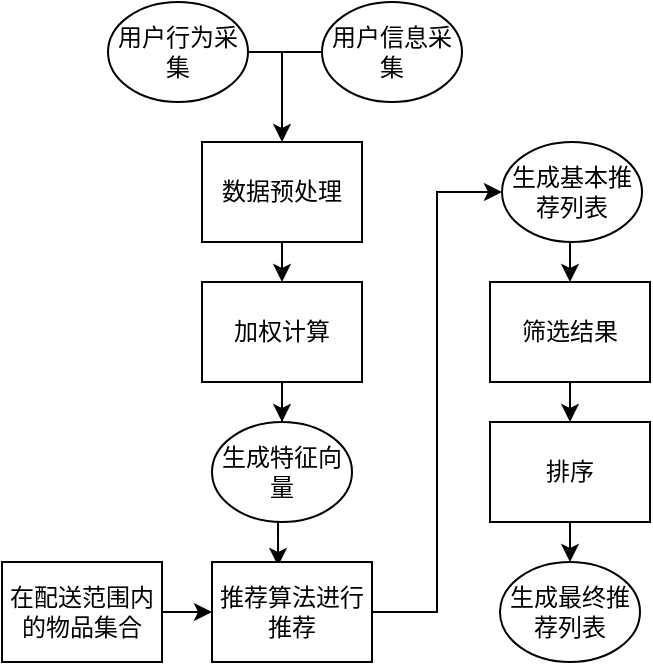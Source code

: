 <mxfile version="12.8.8" type="device"><diagram id="bVlpQYbHcvIG0bq7zkMl" name="Page-1"><mxGraphModel dx="462" dy="761" grid="1" gridSize="10" guides="1" tooltips="1" connect="1" arrows="1" fold="1" page="1" pageScale="1" pageWidth="827" pageHeight="1169" math="0" shadow="0"><root><mxCell id="0"/><mxCell id="1" parent="0"/><mxCell id="uS9axUDk7WYu8jn0JKfx-14" style="edgeStyle=orthogonalEdgeStyle;rounded=0;orthogonalLoop=1;jettySize=auto;html=1;exitX=1;exitY=0.5;exitDx=0;exitDy=0;endArrow=none;endFill=0;" edge="1" parent="1" source="uS9axUDk7WYu8jn0JKfx-1"><mxGeometry relative="1" as="geometry"><mxPoint x="230" y="120" as="targetPoint"/></mxGeometry></mxCell><mxCell id="uS9axUDk7WYu8jn0JKfx-1" value="用户行为采集" style="ellipse;whiteSpace=wrap;html=1;" vertex="1" parent="1"><mxGeometry x="143" y="70" width="70" height="50" as="geometry"/></mxCell><mxCell id="uS9axUDk7WYu8jn0JKfx-12" style="edgeStyle=orthogonalEdgeStyle;rounded=0;orthogonalLoop=1;jettySize=auto;html=1;exitX=0;exitY=0.5;exitDx=0;exitDy=0;entryX=0.5;entryY=0;entryDx=0;entryDy=0;" edge="1" parent="1" source="uS9axUDk7WYu8jn0JKfx-2" target="uS9axUDk7WYu8jn0JKfx-3"><mxGeometry relative="1" as="geometry"/></mxCell><mxCell id="uS9axUDk7WYu8jn0JKfx-2" value="用户信息采集" style="ellipse;whiteSpace=wrap;html=1;" vertex="1" parent="1"><mxGeometry x="250" y="70" width="70" height="50" as="geometry"/></mxCell><mxCell id="uS9axUDk7WYu8jn0JKfx-16" style="edgeStyle=orthogonalEdgeStyle;rounded=0;orthogonalLoop=1;jettySize=auto;html=1;exitX=0.5;exitY=1;exitDx=0;exitDy=0;entryX=0.5;entryY=0;entryDx=0;entryDy=0;endArrow=classic;endFill=1;" edge="1" parent="1" source="uS9axUDk7WYu8jn0JKfx-3" target="uS9axUDk7WYu8jn0JKfx-4"><mxGeometry relative="1" as="geometry"/></mxCell><mxCell id="uS9axUDk7WYu8jn0JKfx-3" value="数据预处理" style="rounded=0;whiteSpace=wrap;html=1;" vertex="1" parent="1"><mxGeometry x="190" y="140" width="80" height="50" as="geometry"/></mxCell><mxCell id="uS9axUDk7WYu8jn0JKfx-17" style="edgeStyle=orthogonalEdgeStyle;rounded=0;orthogonalLoop=1;jettySize=auto;html=1;exitX=0.5;exitY=1;exitDx=0;exitDy=0;endArrow=classic;endFill=1;" edge="1" parent="1" source="uS9axUDk7WYu8jn0JKfx-4" target="uS9axUDk7WYu8jn0JKfx-5"><mxGeometry relative="1" as="geometry"/></mxCell><mxCell id="uS9axUDk7WYu8jn0JKfx-4" value="加权计算" style="rounded=0;whiteSpace=wrap;html=1;" vertex="1" parent="1"><mxGeometry x="190" y="210" width="80" height="50" as="geometry"/></mxCell><mxCell id="uS9axUDk7WYu8jn0JKfx-18" style="edgeStyle=orthogonalEdgeStyle;rounded=0;orthogonalLoop=1;jettySize=auto;html=1;exitX=0.5;exitY=1;exitDx=0;exitDy=0;entryX=0.413;entryY=0.04;entryDx=0;entryDy=0;entryPerimeter=0;endArrow=classic;endFill=1;" edge="1" parent="1" source="uS9axUDk7WYu8jn0JKfx-5" target="uS9axUDk7WYu8jn0JKfx-6"><mxGeometry relative="1" as="geometry"/></mxCell><mxCell id="uS9axUDk7WYu8jn0JKfx-5" value="生成特征向量" style="ellipse;whiteSpace=wrap;html=1;" vertex="1" parent="1"><mxGeometry x="195" y="280" width="70" height="50" as="geometry"/></mxCell><mxCell id="uS9axUDk7WYu8jn0JKfx-20" style="edgeStyle=orthogonalEdgeStyle;rounded=0;orthogonalLoop=1;jettySize=auto;html=1;exitX=1;exitY=0.5;exitDx=0;exitDy=0;entryX=0;entryY=0.5;entryDx=0;entryDy=0;endArrow=classic;endFill=1;" edge="1" parent="1" source="uS9axUDk7WYu8jn0JKfx-6" target="uS9axUDk7WYu8jn0JKfx-8"><mxGeometry relative="1" as="geometry"/></mxCell><mxCell id="uS9axUDk7WYu8jn0JKfx-6" value="推荐算法进行推荐" style="rounded=0;whiteSpace=wrap;html=1;" vertex="1" parent="1"><mxGeometry x="195" y="350" width="80" height="50" as="geometry"/></mxCell><mxCell id="uS9axUDk7WYu8jn0JKfx-19" style="edgeStyle=orthogonalEdgeStyle;rounded=0;orthogonalLoop=1;jettySize=auto;html=1;exitX=1;exitY=0.5;exitDx=0;exitDy=0;entryX=0;entryY=0.5;entryDx=0;entryDy=0;endArrow=classic;endFill=1;" edge="1" parent="1" source="uS9axUDk7WYu8jn0JKfx-7" target="uS9axUDk7WYu8jn0JKfx-6"><mxGeometry relative="1" as="geometry"/></mxCell><mxCell id="uS9axUDk7WYu8jn0JKfx-7" value="在配送范围内的物品集合" style="rounded=0;whiteSpace=wrap;html=1;" vertex="1" parent="1"><mxGeometry x="90" y="350" width="80" height="50" as="geometry"/></mxCell><mxCell id="uS9axUDk7WYu8jn0JKfx-24" style="edgeStyle=orthogonalEdgeStyle;rounded=0;orthogonalLoop=1;jettySize=auto;html=1;exitX=0.5;exitY=1;exitDx=0;exitDy=0;entryX=0.5;entryY=0;entryDx=0;entryDy=0;endArrow=classic;endFill=1;" edge="1" parent="1" source="uS9axUDk7WYu8jn0JKfx-8" target="uS9axUDk7WYu8jn0JKfx-21"><mxGeometry relative="1" as="geometry"/></mxCell><mxCell id="uS9axUDk7WYu8jn0JKfx-8" value="生成基本推荐列表" style="ellipse;whiteSpace=wrap;html=1;" vertex="1" parent="1"><mxGeometry x="340" y="140" width="70" height="50" as="geometry"/></mxCell><mxCell id="uS9axUDk7WYu8jn0JKfx-25" style="edgeStyle=orthogonalEdgeStyle;rounded=0;orthogonalLoop=1;jettySize=auto;html=1;exitX=0.5;exitY=1;exitDx=0;exitDy=0;entryX=0.5;entryY=0;entryDx=0;entryDy=0;endArrow=classic;endFill=1;" edge="1" parent="1" source="uS9axUDk7WYu8jn0JKfx-21" target="uS9axUDk7WYu8jn0JKfx-22"><mxGeometry relative="1" as="geometry"/></mxCell><mxCell id="uS9axUDk7WYu8jn0JKfx-21" value="筛选结果" style="rounded=0;whiteSpace=wrap;html=1;" vertex="1" parent="1"><mxGeometry x="334" y="210" width="80" height="50" as="geometry"/></mxCell><mxCell id="uS9axUDk7WYu8jn0JKfx-26" style="edgeStyle=orthogonalEdgeStyle;rounded=0;orthogonalLoop=1;jettySize=auto;html=1;exitX=0.5;exitY=1;exitDx=0;exitDy=0;entryX=0.5;entryY=0;entryDx=0;entryDy=0;endArrow=classic;endFill=1;" edge="1" parent="1" source="uS9axUDk7WYu8jn0JKfx-22" target="uS9axUDk7WYu8jn0JKfx-23"><mxGeometry relative="1" as="geometry"/></mxCell><mxCell id="uS9axUDk7WYu8jn0JKfx-22" value="排序" style="rounded=0;whiteSpace=wrap;html=1;" vertex="1" parent="1"><mxGeometry x="334" y="280" width="80" height="50" as="geometry"/></mxCell><mxCell id="uS9axUDk7WYu8jn0JKfx-23" value="生成最终推荐列表" style="ellipse;whiteSpace=wrap;html=1;" vertex="1" parent="1"><mxGeometry x="339" y="350" width="70" height="50" as="geometry"/></mxCell></root></mxGraphModel></diagram></mxfile>
